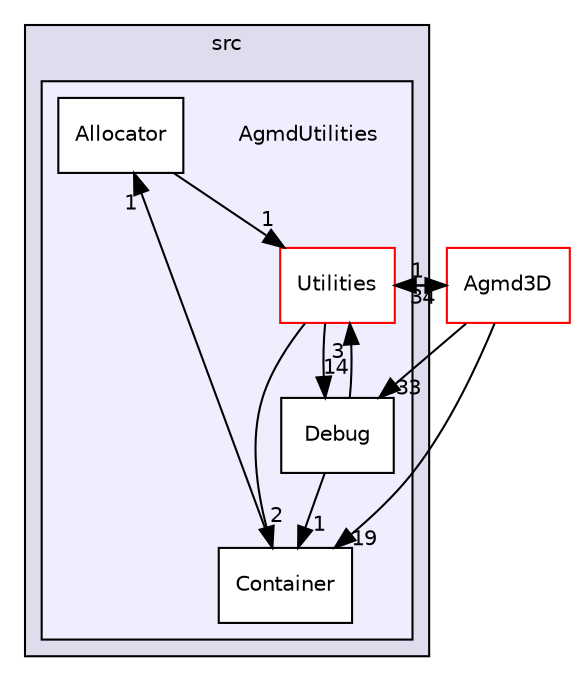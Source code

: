digraph "src/AgmdUtilities" {
  compound=true
  node [ fontsize="10", fontname="Helvetica"];
  edge [ labelfontsize="10", labelfontname="Helvetica"];
  subgraph clusterdir_b410d07ab593881ab11f161da7a80e94 {
    graph [ bgcolor="#ddddee", pencolor="black", label="src" fontname="Helvetica", fontsize="10", URL="dir_b410d07ab593881ab11f161da7a80e94.html"]
  subgraph clusterdir_c11272a1c791afc0e19bc74f6f6797fb {
    graph [ bgcolor="#eeeeff", pencolor="black", label="" URL="dir_c11272a1c791afc0e19bc74f6f6797fb.html"];
    dir_c11272a1c791afc0e19bc74f6f6797fb [shape=plaintext label="AgmdUtilities"];
    dir_da777287463337b912ac9788c3e1f656 [shape=box label="Allocator" color="black" fillcolor="white" style="filled" URL="dir_da777287463337b912ac9788c3e1f656.html"];
    dir_afce99140359cc9b08738a8e1e6f1f7c [shape=box label="Container" color="black" fillcolor="white" style="filled" URL="dir_afce99140359cc9b08738a8e1e6f1f7c.html"];
    dir_173b24ae1ed0e08d4dc05632b0715db9 [shape=box label="Debug" color="black" fillcolor="white" style="filled" URL="dir_173b24ae1ed0e08d4dc05632b0715db9.html"];
    dir_0c79881849223b10faef0715b5abb189 [shape=box label="Utilities" color="red" fillcolor="white" style="filled" URL="dir_0c79881849223b10faef0715b5abb189.html"];
  }
  }
  dir_b6dd29adde0db5f9f95c54dc9697d5b1 [shape=box label="Agmd3D" fillcolor="white" style="filled" color="red" URL="dir_b6dd29adde0db5f9f95c54dc9697d5b1.html"];
  dir_da777287463337b912ac9788c3e1f656->dir_0c79881849223b10faef0715b5abb189 [headlabel="1", labeldistance=1.5 headhref="dir_000041_000035.html"];
  dir_0c79881849223b10faef0715b5abb189->dir_173b24ae1ed0e08d4dc05632b0715db9 [headlabel="14", labeldistance=1.5 headhref="dir_000035_000043.html"];
  dir_0c79881849223b10faef0715b5abb189->dir_b6dd29adde0db5f9f95c54dc9697d5b1 [headlabel="1", labeldistance=1.5 headhref="dir_000035_000001.html"];
  dir_0c79881849223b10faef0715b5abb189->dir_afce99140359cc9b08738a8e1e6f1f7c [headlabel="2", labeldistance=1.5 headhref="dir_000035_000042.html"];
  dir_173b24ae1ed0e08d4dc05632b0715db9->dir_0c79881849223b10faef0715b5abb189 [headlabel="3", labeldistance=1.5 headhref="dir_000043_000035.html"];
  dir_173b24ae1ed0e08d4dc05632b0715db9->dir_afce99140359cc9b08738a8e1e6f1f7c [headlabel="1", labeldistance=1.5 headhref="dir_000043_000042.html"];
  dir_b6dd29adde0db5f9f95c54dc9697d5b1->dir_0c79881849223b10faef0715b5abb189 [headlabel="34", labeldistance=1.5 headhref="dir_000001_000035.html"];
  dir_b6dd29adde0db5f9f95c54dc9697d5b1->dir_173b24ae1ed0e08d4dc05632b0715db9 [headlabel="33", labeldistance=1.5 headhref="dir_000001_000043.html"];
  dir_b6dd29adde0db5f9f95c54dc9697d5b1->dir_afce99140359cc9b08738a8e1e6f1f7c [headlabel="19", labeldistance=1.5 headhref="dir_000001_000042.html"];
  dir_afce99140359cc9b08738a8e1e6f1f7c->dir_da777287463337b912ac9788c3e1f656 [headlabel="1", labeldistance=1.5 headhref="dir_000042_000041.html"];
}
